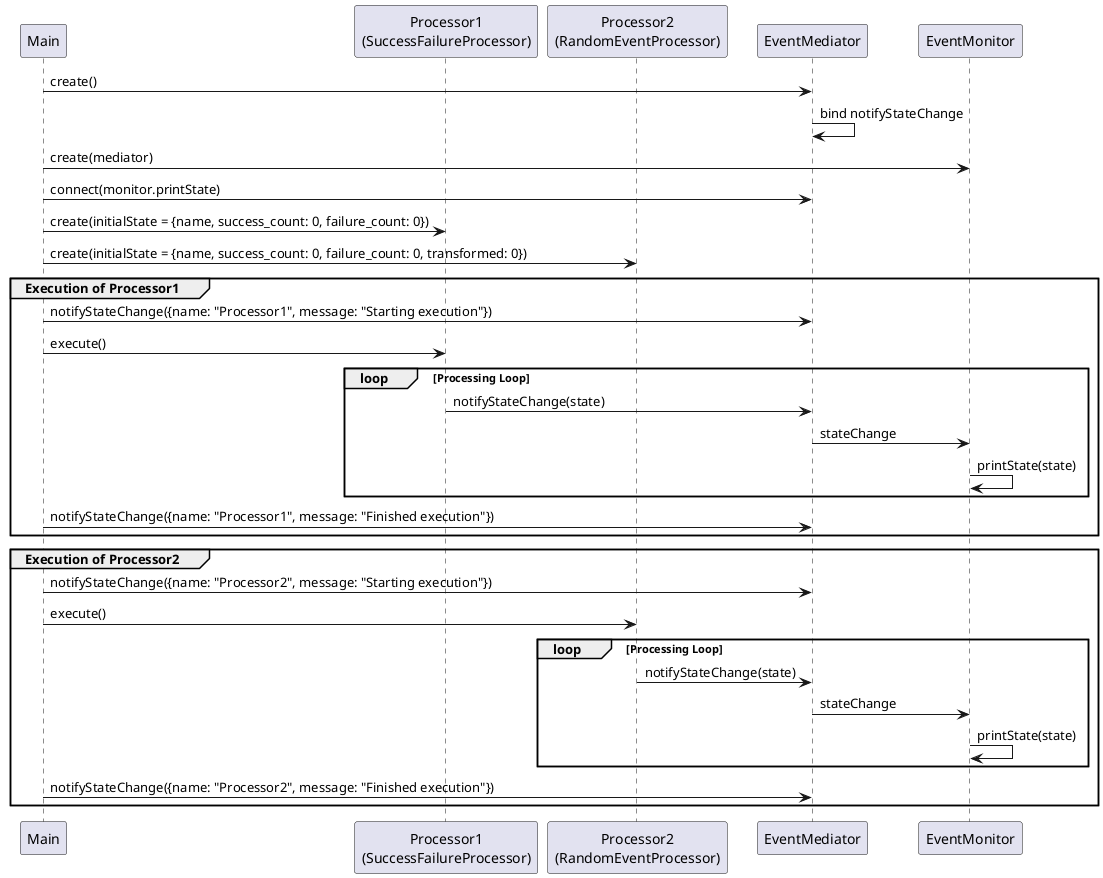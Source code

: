 @startuml

participant Main
participant SuccessFailureProcessor as "Processor1\n(SuccessFailureProcessor)"
participant RandomEventProcessor as "Processor2\n(RandomEventProcessor)"
participant EventMediator
participant EventMonitor

Main -> EventMediator : create()
EventMediator -> EventMediator : bind notifyStateChange
Main -> EventMonitor : create(mediator)
Main -> EventMediator : connect(monitor.printState)

Main -> SuccessFailureProcessor : create(initialState = {name, success_count: 0, failure_count: 0})
Main -> RandomEventProcessor : create(initialState = {name, success_count: 0, failure_count: 0, transformed: 0})

group Execution of Processor1
    Main -> EventMediator : notifyStateChange({name: "Processor1", message: "Starting execution"})
    Main -> SuccessFailureProcessor : execute()
    loop Processing Loop
        SuccessFailureProcessor -> EventMediator : notifyStateChange(state)
        EventMediator -> EventMonitor : stateChange
        EventMonitor -> EventMonitor : printState(state)
    end
    Main -> EventMediator : notifyStateChange({name: "Processor1", message: "Finished execution"})
end

group Execution of Processor2
    Main -> EventMediator : notifyStateChange({name: "Processor2", message: "Starting execution"})
    Main -> RandomEventProcessor : execute()
    loop Processing Loop
        RandomEventProcessor -> EventMediator : notifyStateChange(state)
        EventMediator -> EventMonitor : stateChange
        EventMonitor -> EventMonitor : printState(state)
    end
    Main -> EventMediator : notifyStateChange({name: "Processor2", message: "Finished execution"})
end

@enduml
